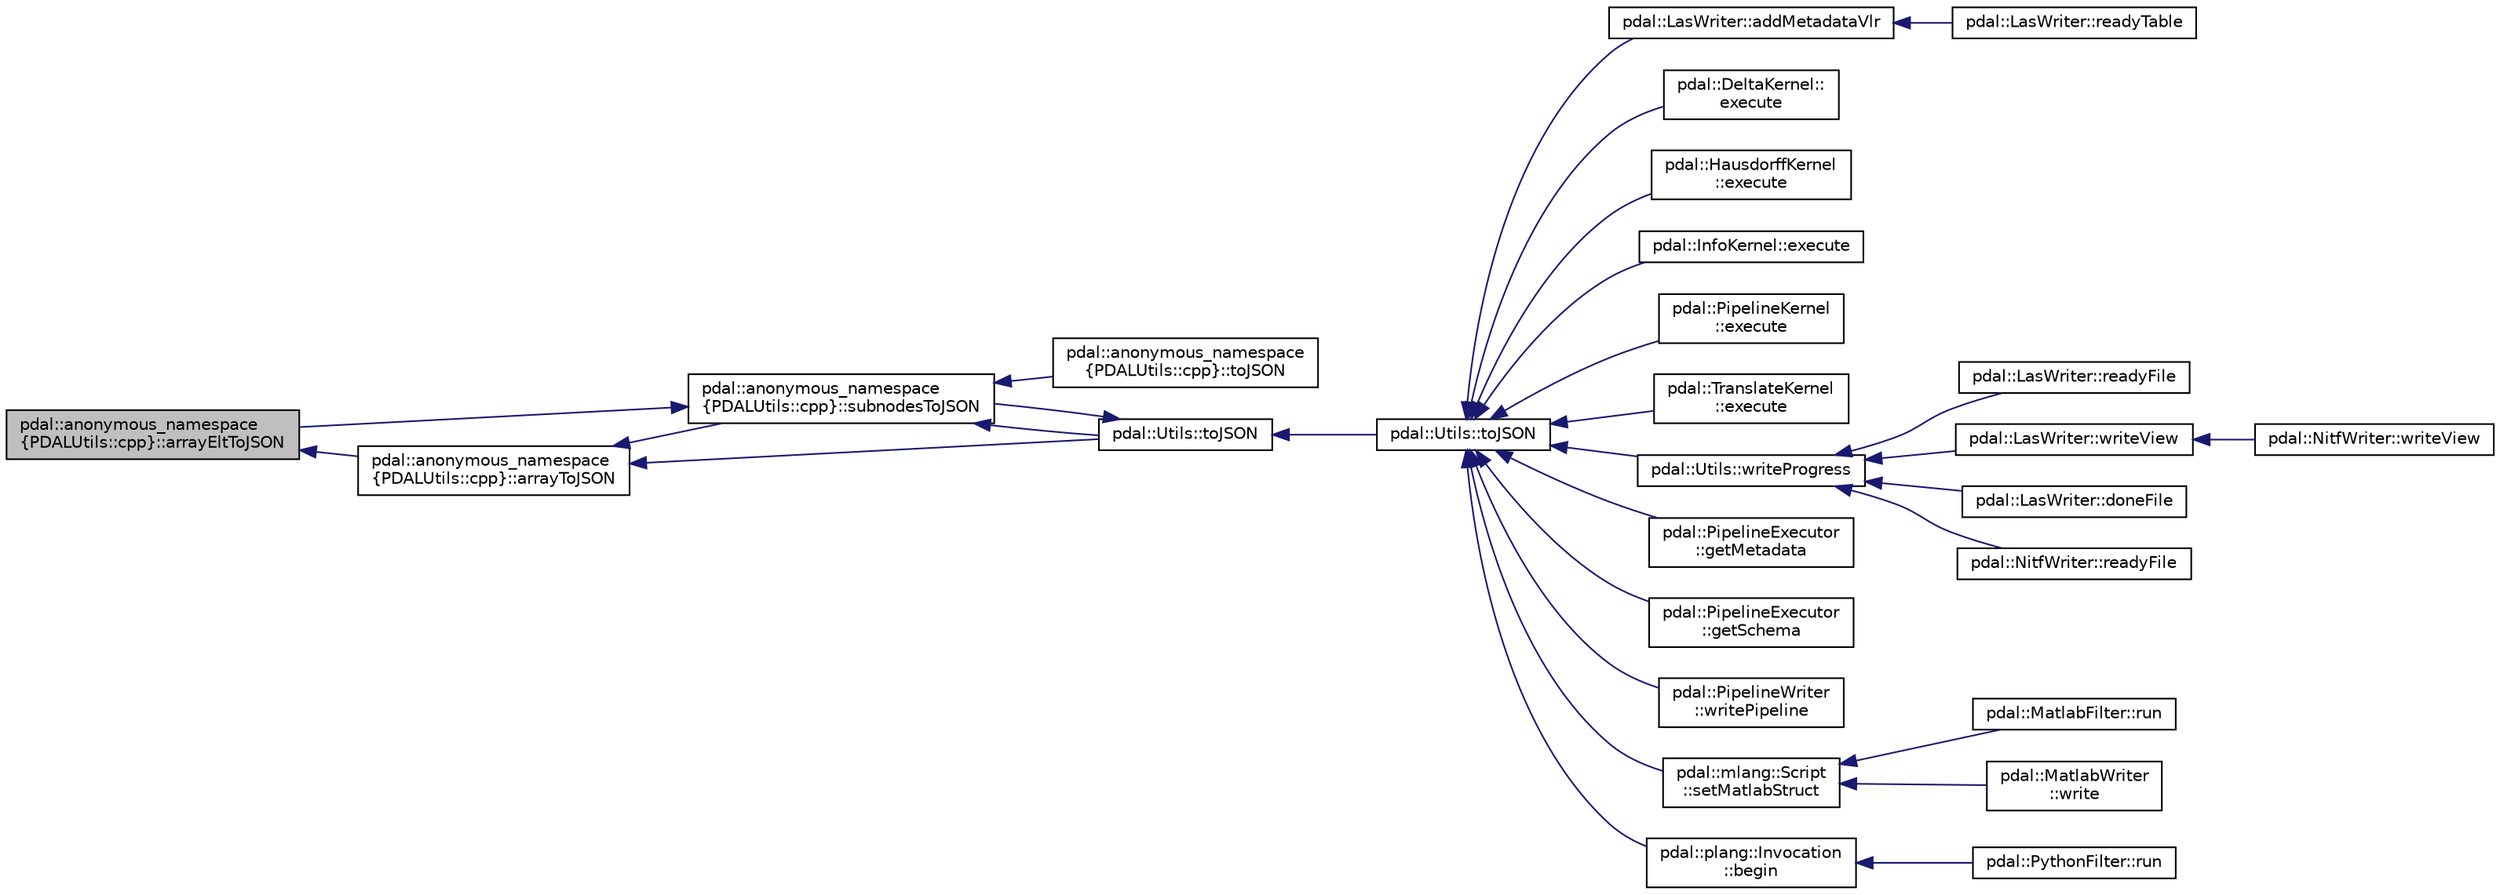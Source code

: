 digraph "pdal::anonymous_namespace{PDALUtils::cpp}::arrayEltToJSON"
{
  edge [fontname="Helvetica",fontsize="10",labelfontname="Helvetica",labelfontsize="10"];
  node [fontname="Helvetica",fontsize="10",shape=record];
  rankdir="LR";
  Node1 [label="pdal::anonymous_namespace\l\{PDALUtils::cpp\}::arrayEltToJSON",height=0.2,width=0.4,color="black", fillcolor="grey75", style="filled", fontcolor="black"];
  Node1 -> Node2 [dir="back",color="midnightblue",fontsize="10",style="solid",fontname="Helvetica"];
  Node2 [label="pdal::anonymous_namespace\l\{PDALUtils::cpp\}::arrayToJSON",height=0.2,width=0.4,color="black", fillcolor="white", style="filled",URL="$namespacepdal_1_1anonymous__namespace_02PDALUtils_8cpp_03.html#a24e6b833ca779a04307fb80c249cdf19"];
  Node2 -> Node3 [dir="back",color="midnightblue",fontsize="10",style="solid",fontname="Helvetica"];
  Node3 [label="pdal::anonymous_namespace\l\{PDALUtils::cpp\}::subnodesToJSON",height=0.2,width=0.4,color="black", fillcolor="white", style="filled",URL="$namespacepdal_1_1anonymous__namespace_02PDALUtils_8cpp_03.html#a9836ab34bb1a9ec78acdf0da8134082d"];
  Node3 -> Node1 [dir="back",color="midnightblue",fontsize="10",style="solid",fontname="Helvetica"];
  Node3 -> Node4 [dir="back",color="midnightblue",fontsize="10",style="solid",fontname="Helvetica"];
  Node4 [label="pdal::anonymous_namespace\l\{PDALUtils::cpp\}::toJSON",height=0.2,width=0.4,color="black", fillcolor="white", style="filled",URL="$namespacepdal_1_1anonymous__namespace_02PDALUtils_8cpp_03.html#ab2d2cb1cbf634d47e76796396ca48e1e"];
  Node3 -> Node5 [dir="back",color="midnightblue",fontsize="10",style="solid",fontname="Helvetica"];
  Node5 [label="pdal::Utils::toJSON",height=0.2,width=0.4,color="black", fillcolor="white", style="filled",URL="$namespacepdal_1_1Utils.html#a90c7b124d5407ee4d7120e4c42b40b02"];
  Node5 -> Node3 [dir="back",color="midnightblue",fontsize="10",style="solid",fontname="Helvetica"];
  Node5 -> Node6 [dir="back",color="midnightblue",fontsize="10",style="solid",fontname="Helvetica"];
  Node6 [label="pdal::Utils::toJSON",height=0.2,width=0.4,color="black", fillcolor="white", style="filled",URL="$namespacepdal_1_1Utils.html#ae34d4c6244b0915b7ff635d74c5315cc"];
  Node6 -> Node7 [dir="back",color="midnightblue",fontsize="10",style="solid",fontname="Helvetica"];
  Node7 [label="pdal::LasWriter::addMetadataVlr",height=0.2,width=0.4,color="black", fillcolor="white", style="filled",URL="$classpdal_1_1LasWriter.html#a8b3878dd632dd8a1eb0828acd1b06ca5"];
  Node7 -> Node8 [dir="back",color="midnightblue",fontsize="10",style="solid",fontname="Helvetica"];
  Node8 [label="pdal::LasWriter::readyTable",height=0.2,width=0.4,color="black", fillcolor="white", style="filled",URL="$classpdal_1_1LasWriter.html#a2e5b4f04008d3784799d9e4ad029352a"];
  Node6 -> Node9 [dir="back",color="midnightblue",fontsize="10",style="solid",fontname="Helvetica"];
  Node9 [label="pdal::DeltaKernel::\lexecute",height=0.2,width=0.4,color="black", fillcolor="white", style="filled",URL="$classpdal_1_1DeltaKernel.html#a2f16220306228cfffeff86e51399713e"];
  Node6 -> Node10 [dir="back",color="midnightblue",fontsize="10",style="solid",fontname="Helvetica"];
  Node10 [label="pdal::HausdorffKernel\l::execute",height=0.2,width=0.4,color="black", fillcolor="white", style="filled",URL="$classpdal_1_1HausdorffKernel.html#aa4dd1ae4a7a4e7a4fa22feeb41245d41"];
  Node6 -> Node11 [dir="back",color="midnightblue",fontsize="10",style="solid",fontname="Helvetica"];
  Node11 [label="pdal::InfoKernel::execute",height=0.2,width=0.4,color="black", fillcolor="white", style="filled",URL="$classpdal_1_1InfoKernel.html#ac8d3f256fa5d844710b25034f4e22eaa"];
  Node6 -> Node12 [dir="back",color="midnightblue",fontsize="10",style="solid",fontname="Helvetica"];
  Node12 [label="pdal::PipelineKernel\l::execute",height=0.2,width=0.4,color="black", fillcolor="white", style="filled",URL="$classpdal_1_1PipelineKernel.html#a0d3bb8f1b2c0af4e3d8af7f61a264d20"];
  Node6 -> Node13 [dir="back",color="midnightblue",fontsize="10",style="solid",fontname="Helvetica"];
  Node13 [label="pdal::TranslateKernel\l::execute",height=0.2,width=0.4,color="black", fillcolor="white", style="filled",URL="$classpdal_1_1TranslateKernel.html#a29dcfe64f27066795c729465ffbef49c"];
  Node6 -> Node14 [dir="back",color="midnightblue",fontsize="10",style="solid",fontname="Helvetica"];
  Node14 [label="pdal::Utils::writeProgress",height=0.2,width=0.4,color="black", fillcolor="white", style="filled",URL="$namespacepdal_1_1Utils.html#adb7958fecbf7710df7d97a313a57ce39"];
  Node14 -> Node15 [dir="back",color="midnightblue",fontsize="10",style="solid",fontname="Helvetica"];
  Node15 [label="pdal::LasWriter::readyFile",height=0.2,width=0.4,color="black", fillcolor="white", style="filled",URL="$classpdal_1_1LasWriter.html#a4b0ad482eac655fb22cf29717c04c6b3"];
  Node14 -> Node16 [dir="back",color="midnightblue",fontsize="10",style="solid",fontname="Helvetica"];
  Node16 [label="pdal::LasWriter::writeView",height=0.2,width=0.4,color="black", fillcolor="white", style="filled",URL="$classpdal_1_1LasWriter.html#a91550327b74a35121c29d342c9659578"];
  Node16 -> Node17 [dir="back",color="midnightblue",fontsize="10",style="solid",fontname="Helvetica"];
  Node17 [label="pdal::NitfWriter::writeView",height=0.2,width=0.4,color="black", fillcolor="white", style="filled",URL="$classpdal_1_1NitfWriter.html#a09c8b43a263e077f6361e5eaf3f37063"];
  Node14 -> Node18 [dir="back",color="midnightblue",fontsize="10",style="solid",fontname="Helvetica"];
  Node18 [label="pdal::LasWriter::doneFile",height=0.2,width=0.4,color="black", fillcolor="white", style="filled",URL="$classpdal_1_1LasWriter.html#a8e6cccdc4e5b6cf4ac9361697b4e6f4f"];
  Node14 -> Node19 [dir="back",color="midnightblue",fontsize="10",style="solid",fontname="Helvetica"];
  Node19 [label="pdal::NitfWriter::readyFile",height=0.2,width=0.4,color="black", fillcolor="white", style="filled",URL="$classpdal_1_1NitfWriter.html#a34d932e82c5d6842ca515cc59281021e"];
  Node6 -> Node20 [dir="back",color="midnightblue",fontsize="10",style="solid",fontname="Helvetica"];
  Node20 [label="pdal::PipelineExecutor\l::getMetadata",height=0.2,width=0.4,color="black", fillcolor="white", style="filled",URL="$classpdal_1_1PipelineExecutor.html#a866c8b7df2dbd37c969d5ad4f964e256"];
  Node6 -> Node21 [dir="back",color="midnightblue",fontsize="10",style="solid",fontname="Helvetica"];
  Node21 [label="pdal::PipelineExecutor\l::getSchema",height=0.2,width=0.4,color="black", fillcolor="white", style="filled",URL="$classpdal_1_1PipelineExecutor.html#a9e29a5c7ed214f566efd7524b11d2ade"];
  Node6 -> Node22 [dir="back",color="midnightblue",fontsize="10",style="solid",fontname="Helvetica"];
  Node22 [label="pdal::PipelineWriter\l::writePipeline",height=0.2,width=0.4,color="black", fillcolor="white", style="filled",URL="$namespacepdal_1_1PipelineWriter.html#a94e2eba7a6e9b21db48c0bbf0aacd4e2"];
  Node6 -> Node23 [dir="back",color="midnightblue",fontsize="10",style="solid",fontname="Helvetica"];
  Node23 [label="pdal::mlang::Script\l::setMatlabStruct",height=0.2,width=0.4,color="black", fillcolor="white", style="filled",URL="$classpdal_1_1mlang_1_1Script.html#afbb1ef33651f4742aad98f4acc51a572"];
  Node23 -> Node24 [dir="back",color="midnightblue",fontsize="10",style="solid",fontname="Helvetica"];
  Node24 [label="pdal::MatlabFilter::run",height=0.2,width=0.4,color="black", fillcolor="white", style="filled",URL="$classpdal_1_1MatlabFilter.html#a8936067bb62fb503d654703fb4dbb45a"];
  Node23 -> Node25 [dir="back",color="midnightblue",fontsize="10",style="solid",fontname="Helvetica"];
  Node25 [label="pdal::MatlabWriter\l::write",height=0.2,width=0.4,color="black", fillcolor="white", style="filled",URL="$classpdal_1_1MatlabWriter.html#a96ed356ff0f2ae0276cbdbb050be13b6"];
  Node6 -> Node26 [dir="back",color="midnightblue",fontsize="10",style="solid",fontname="Helvetica"];
  Node26 [label="pdal::plang::Invocation\l::begin",height=0.2,width=0.4,color="black", fillcolor="white", style="filled",URL="$classpdal_1_1plang_1_1Invocation.html#adfe14b064df9a0d4dcf2d1da8a7cb1d8"];
  Node26 -> Node27 [dir="back",color="midnightblue",fontsize="10",style="solid",fontname="Helvetica"];
  Node27 [label="pdal::PythonFilter::run",height=0.2,width=0.4,color="black", fillcolor="white", style="filled",URL="$classpdal_1_1PythonFilter.html#a237d32f937771c1f5792170606a440be"];
  Node2 -> Node5 [dir="back",color="midnightblue",fontsize="10",style="solid",fontname="Helvetica"];
}
